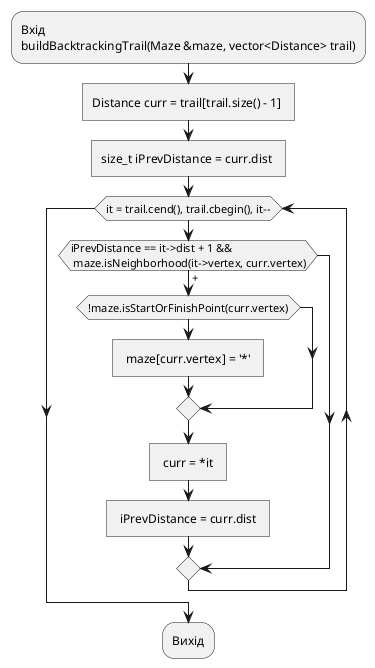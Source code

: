 @startuml
-Вхід\nbuildBacktrackingTrail(Maze &maze, vector<Distance> trail)
:Distance curr = trail[trail.size() - 1] ]
:size_t iPrevDistance = curr.dist ]
while(it = trail.cend(), trail.cbegin(), it--)
    if(iPrevDistance == it->dist + 1 &&\n maze.isNeighborhood(it->vertex, curr.vertex)) is(+) then
        if(!maze.isStartOrFinishPoint(curr.vertex)) then
            : maze[curr.vertex] = '*' ]
        endif
        : curr = *it ]
        : iPrevDistance = curr.dist ]
    endif
endwhile
-Вихід
@enduml